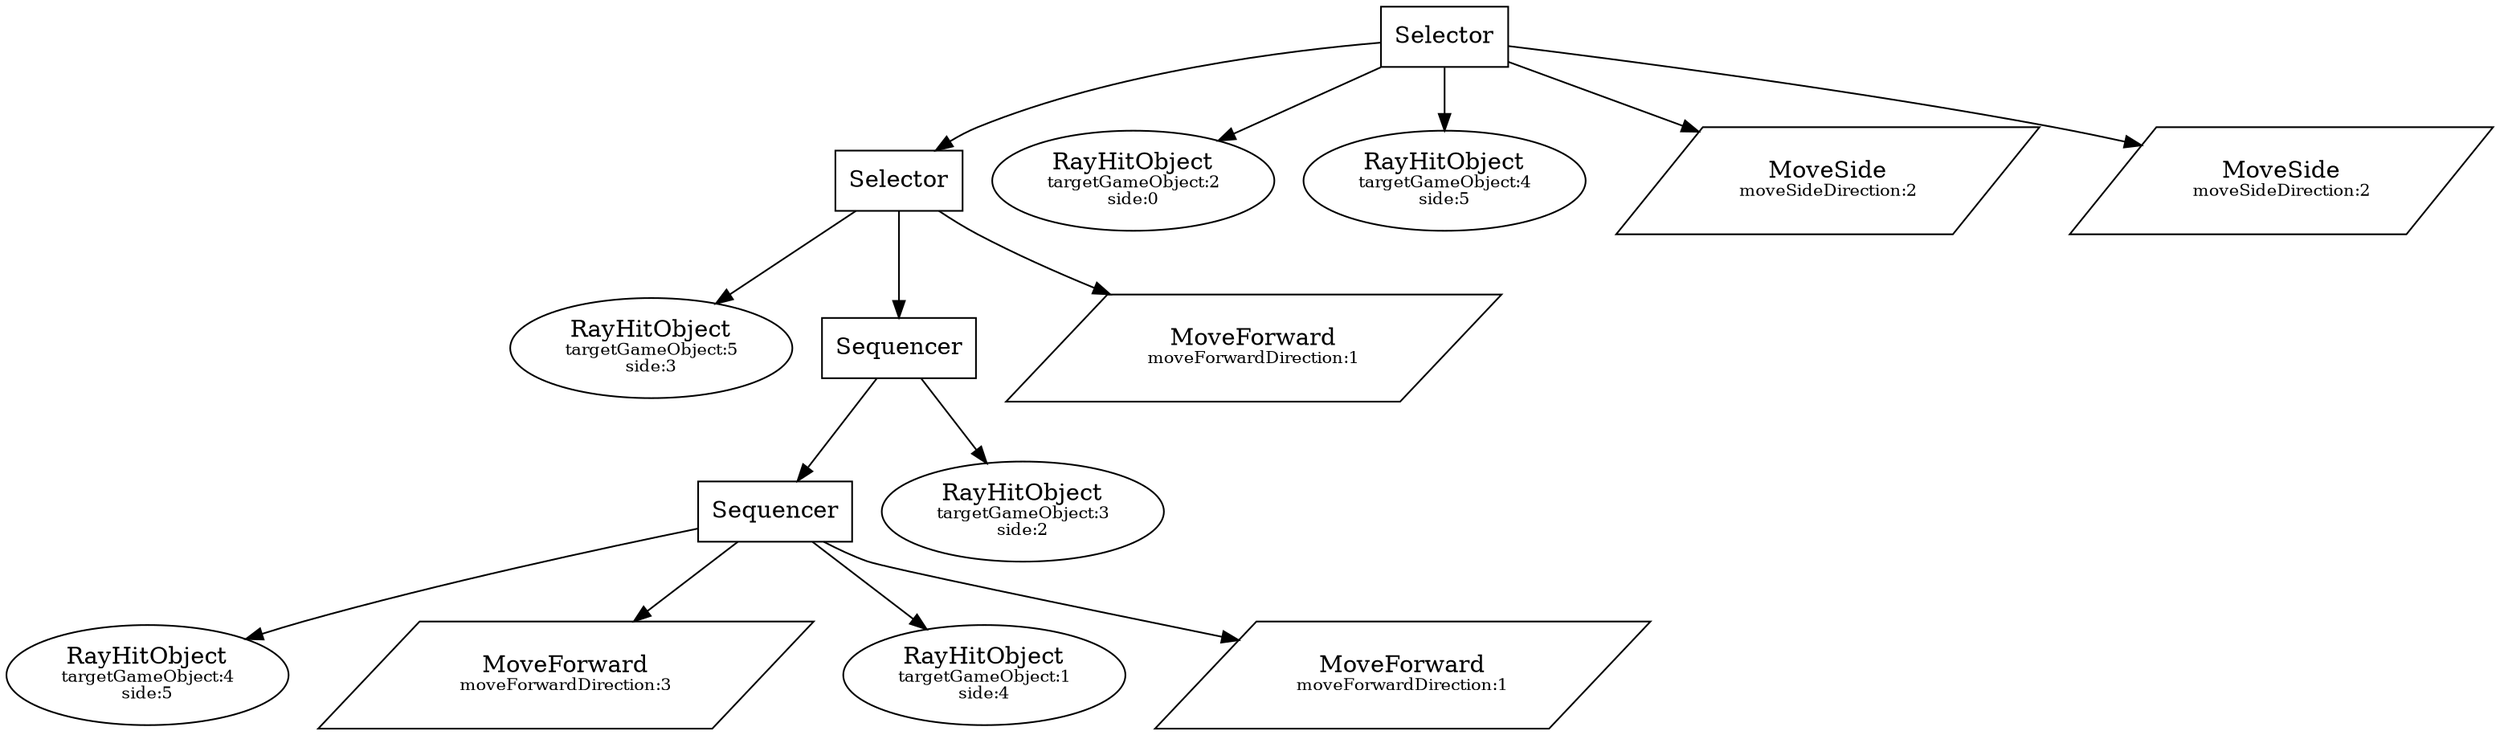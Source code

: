 digraph G {319920 [label="Selector", shape=polygon]
319921 [label="Selector", shape=polygon]
319922[label=<RayHitObject<BR /><FONT POINT-SIZE="10">targetGameObject:5<BR />side:3<BR /></FONT>>, shape=ellipse]
319923 [label="Sequencer", shape=polygon]
319924 [label="Sequencer", shape=polygon]
319925[label=<RayHitObject<BR /><FONT POINT-SIZE="10">targetGameObject:4<BR />side:5<BR /></FONT>>, shape=ellipse]
319915[label=<MoveForward<BR /><FONT POINT-SIZE="10">moveForwardDirection:3<BR /></FONT>>, shape=parallelogram]
319927[label=<RayHitObject<BR /><FONT POINT-SIZE="10">targetGameObject:1<BR />side:4<BR /></FONT>>, shape=ellipse]
319928[label=<MoveForward<BR /><FONT POINT-SIZE="10">moveForwardDirection:1<BR /></FONT>>, shape=parallelogram]
319929[label=<RayHitObject<BR /><FONT POINT-SIZE="10">targetGameObject:3<BR />side:2<BR /></FONT>>, shape=ellipse]
319930[label=<MoveForward<BR /><FONT POINT-SIZE="10">moveForwardDirection:1<BR /></FONT>>, shape=parallelogram]
319931[label=<RayHitObject<BR /><FONT POINT-SIZE="10">targetGameObject:2<BR />side:0<BR /></FONT>>, shape=ellipse]
319932[label=<RayHitObject<BR /><FONT POINT-SIZE="10">targetGameObject:4<BR />side:5<BR /></FONT>>, shape=ellipse]
319933[label=<MoveSide<BR /><FONT POINT-SIZE="10">moveSideDirection:2<BR /></FONT>>, shape=parallelogram]
319934[label=<MoveSide<BR /><FONT POINT-SIZE="10">moveSideDirection:2<BR /></FONT>>, shape=parallelogram]
319920 -> 319921
319921 -> 319922
319921 -> 319923
319923 -> 319924
319924 -> 319925
319924 -> 319915
319924 -> 319927
319924 -> 319928
319923 -> 319929
319921 -> 319930
319920 -> 319931
319920 -> 319932
319920 -> 319933
319920 -> 319934

}
